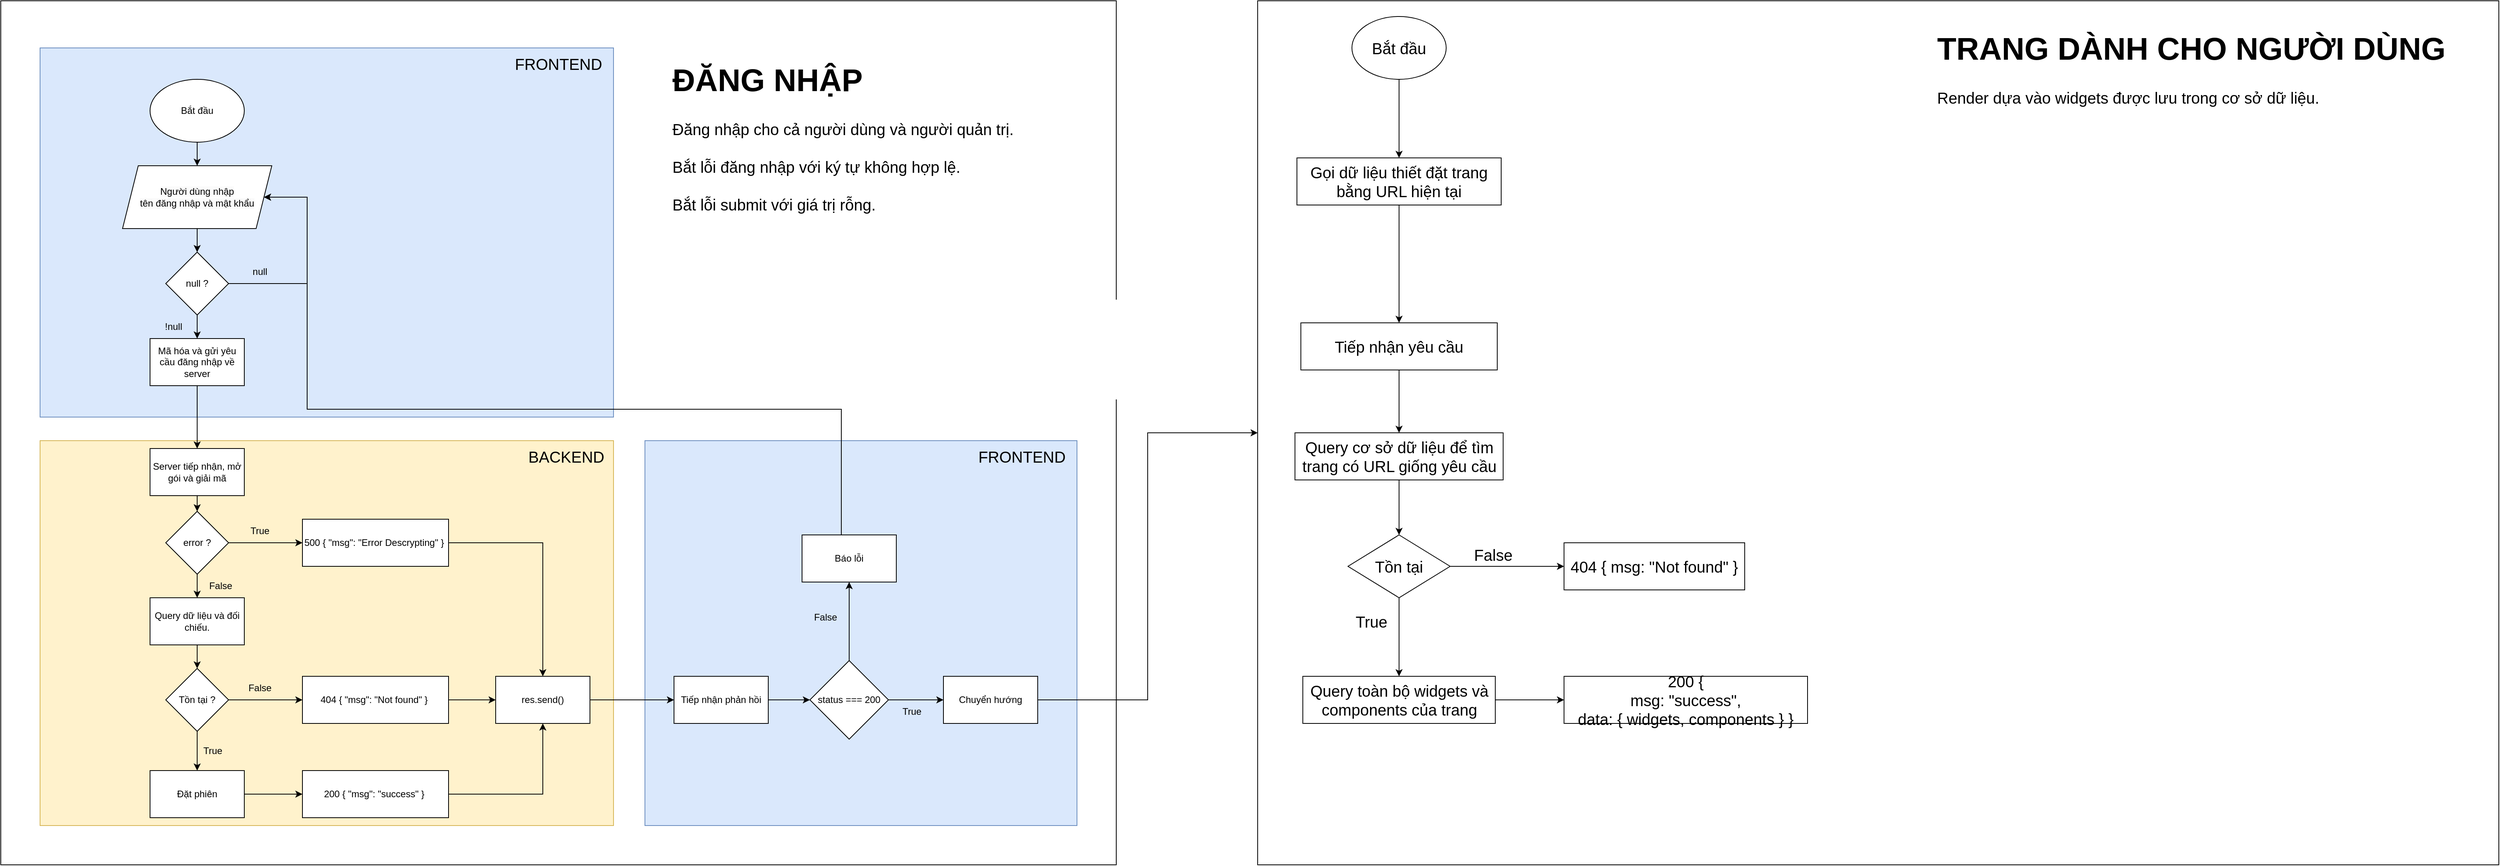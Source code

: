 <mxfile version="20.8.4" type="github">
  <diagram id="BXeGa4pHyN5TkNYhq5iM" name="Trang-1">
    <mxGraphModel dx="1659" dy="1676" grid="1" gridSize="10" guides="1" tooltips="1" connect="1" arrows="1" fold="1" page="1" pageScale="1" pageWidth="827" pageHeight="1169" math="0" shadow="0">
      <root>
        <mxCell id="0" />
        <mxCell id="1" parent="0" />
        <mxCell id="BnuAs7n9klCZgQ8jmztk-78" value="" style="rounded=0;whiteSpace=wrap;html=1;fontSize=20;" vertex="1" parent="1">
          <mxGeometry x="1570" y="-90" width="1580" height="1100" as="geometry" />
        </mxCell>
        <mxCell id="BnuAs7n9klCZgQ8jmztk-73" value="" style="rounded=0;whiteSpace=wrap;html=1;fontSize=20;" vertex="1" parent="1">
          <mxGeometry x="-30" y="-90" width="1420" height="1100" as="geometry" />
        </mxCell>
        <mxCell id="BnuAs7n9klCZgQ8jmztk-67" value="" style="rounded=0;whiteSpace=wrap;html=1;fillColor=#dae8fc;strokeColor=#6c8ebf;" vertex="1" parent="1">
          <mxGeometry x="790" y="470" width="550" height="490" as="geometry" />
        </mxCell>
        <mxCell id="BnuAs7n9klCZgQ8jmztk-66" value="" style="rounded=0;whiteSpace=wrap;html=1;fillColor=#fff2cc;strokeColor=#d6b656;" vertex="1" parent="1">
          <mxGeometry x="20" y="470" width="730" height="490" as="geometry" />
        </mxCell>
        <mxCell id="BnuAs7n9klCZgQ8jmztk-64" value="" style="rounded=0;whiteSpace=wrap;html=1;fillColor=#dae8fc;strokeColor=#6c8ebf;" vertex="1" parent="1">
          <mxGeometry x="20" y="-30" width="730" height="470" as="geometry" />
        </mxCell>
        <mxCell id="BnuAs7n9klCZgQ8jmztk-11" style="edgeStyle=orthogonalEdgeStyle;rounded=0;orthogonalLoop=1;jettySize=auto;html=1;" edge="1" parent="1" source="BnuAs7n9klCZgQ8jmztk-7" target="BnuAs7n9klCZgQ8jmztk-15">
          <mxGeometry relative="1" as="geometry">
            <mxPoint x="220" y="170" as="targetPoint" />
          </mxGeometry>
        </mxCell>
        <mxCell id="BnuAs7n9klCZgQ8jmztk-7" value="Bắt đầu" style="ellipse;whiteSpace=wrap;html=1;" vertex="1" parent="1">
          <mxGeometry x="160" y="10" width="120" height="80" as="geometry" />
        </mxCell>
        <mxCell id="BnuAs7n9klCZgQ8jmztk-10" style="edgeStyle=orthogonalEdgeStyle;rounded=0;orthogonalLoop=1;jettySize=auto;html=1;exitX=0.5;exitY=1;exitDx=0;exitDy=0;" edge="1" parent="1" target="BnuAs7n9klCZgQ8jmztk-9">
          <mxGeometry relative="1" as="geometry">
            <mxPoint x="220" y="230" as="sourcePoint" />
          </mxGeometry>
        </mxCell>
        <mxCell id="BnuAs7n9klCZgQ8jmztk-12" style="edgeStyle=orthogonalEdgeStyle;rounded=0;orthogonalLoop=1;jettySize=auto;html=1;exitX=1;exitY=0.5;exitDx=0;exitDy=0;entryX=1;entryY=0.5;entryDx=0;entryDy=0;" edge="1" parent="1" source="BnuAs7n9klCZgQ8jmztk-9" target="BnuAs7n9klCZgQ8jmztk-15">
          <mxGeometry relative="1" as="geometry">
            <mxPoint x="280" y="200" as="targetPoint" />
            <Array as="points">
              <mxPoint x="360" y="270" />
              <mxPoint x="360" y="160" />
            </Array>
          </mxGeometry>
        </mxCell>
        <mxCell id="BnuAs7n9klCZgQ8jmztk-23" value="" style="edgeStyle=orthogonalEdgeStyle;rounded=0;orthogonalLoop=1;jettySize=auto;html=1;" edge="1" parent="1" source="BnuAs7n9klCZgQ8jmztk-9" target="BnuAs7n9klCZgQ8jmztk-22">
          <mxGeometry relative="1" as="geometry" />
        </mxCell>
        <mxCell id="BnuAs7n9klCZgQ8jmztk-9" value="null ?" style="rhombus;whiteSpace=wrap;html=1;" vertex="1" parent="1">
          <mxGeometry x="180" y="230" width="80" height="80" as="geometry" />
        </mxCell>
        <mxCell id="BnuAs7n9klCZgQ8jmztk-14" value="null" style="text;html=1;strokeColor=none;fillColor=none;align=center;verticalAlign=middle;whiteSpace=wrap;rounded=0;" vertex="1" parent="1">
          <mxGeometry x="270" y="240" width="60" height="30" as="geometry" />
        </mxCell>
        <mxCell id="BnuAs7n9klCZgQ8jmztk-18" style="edgeStyle=orthogonalEdgeStyle;rounded=0;orthogonalLoop=1;jettySize=auto;html=1;entryX=0.5;entryY=0;entryDx=0;entryDy=0;" edge="1" parent="1" source="BnuAs7n9klCZgQ8jmztk-15" target="BnuAs7n9klCZgQ8jmztk-9">
          <mxGeometry relative="1" as="geometry" />
        </mxCell>
        <mxCell id="BnuAs7n9klCZgQ8jmztk-15" value="&lt;span style=&quot;color: rgb(0, 0, 0); font-family: Helvetica; font-size: 12px; font-style: normal; font-variant-ligatures: normal; font-variant-caps: normal; font-weight: 400; letter-spacing: normal; orphans: 2; text-align: center; text-indent: 0px; text-transform: none; widows: 2; word-spacing: 0px; -webkit-text-stroke-width: 0px; background-color: rgb(251, 251, 251); text-decoration-thickness: initial; text-decoration-style: initial; text-decoration-color: initial; float: none; display: inline !important;&quot;&gt;Người dùng nhập &lt;br&gt;tên đăng nhập và mật khẩu&lt;/span&gt;" style="shape=parallelogram;perimeter=parallelogramPerimeter;whiteSpace=wrap;html=1;fixedSize=1;" vertex="1" parent="1">
          <mxGeometry x="125" y="120" width="190" height="80" as="geometry" />
        </mxCell>
        <mxCell id="BnuAs7n9klCZgQ8jmztk-27" style="edgeStyle=orthogonalEdgeStyle;rounded=0;orthogonalLoop=1;jettySize=auto;html=1;" edge="1" parent="1" source="BnuAs7n9klCZgQ8jmztk-22" target="BnuAs7n9klCZgQ8jmztk-26">
          <mxGeometry relative="1" as="geometry" />
        </mxCell>
        <mxCell id="BnuAs7n9klCZgQ8jmztk-22" value="Mã hóa và gửi yêu cầu đăng nhập về server" style="whiteSpace=wrap;html=1;" vertex="1" parent="1">
          <mxGeometry x="160" y="340" width="120" height="60" as="geometry" />
        </mxCell>
        <mxCell id="BnuAs7n9klCZgQ8jmztk-24" value="!null" style="text;html=1;strokeColor=none;fillColor=none;align=center;verticalAlign=middle;whiteSpace=wrap;rounded=0;" vertex="1" parent="1">
          <mxGeometry x="160" y="310" width="60" height="30" as="geometry" />
        </mxCell>
        <mxCell id="BnuAs7n9klCZgQ8jmztk-29" value="" style="edgeStyle=orthogonalEdgeStyle;rounded=0;orthogonalLoop=1;jettySize=auto;html=1;" edge="1" parent="1" source="BnuAs7n9klCZgQ8jmztk-26" target="BnuAs7n9klCZgQ8jmztk-28">
          <mxGeometry relative="1" as="geometry" />
        </mxCell>
        <mxCell id="BnuAs7n9klCZgQ8jmztk-26" value="Server tiếp nhận, mở gói và giải mã" style="whiteSpace=wrap;html=1;" vertex="1" parent="1">
          <mxGeometry x="160" y="480" width="120" height="60" as="geometry" />
        </mxCell>
        <mxCell id="BnuAs7n9klCZgQ8jmztk-31" value="" style="edgeStyle=orthogonalEdgeStyle;rounded=0;orthogonalLoop=1;jettySize=auto;html=1;" edge="1" parent="1" source="BnuAs7n9klCZgQ8jmztk-28" target="BnuAs7n9klCZgQ8jmztk-30">
          <mxGeometry relative="1" as="geometry" />
        </mxCell>
        <mxCell id="BnuAs7n9klCZgQ8jmztk-35" value="" style="edgeStyle=orthogonalEdgeStyle;rounded=0;orthogonalLoop=1;jettySize=auto;html=1;" edge="1" parent="1" source="BnuAs7n9klCZgQ8jmztk-28" target="BnuAs7n9klCZgQ8jmztk-34">
          <mxGeometry relative="1" as="geometry" />
        </mxCell>
        <mxCell id="BnuAs7n9klCZgQ8jmztk-28" value="error ?" style="rhombus;whiteSpace=wrap;html=1;" vertex="1" parent="1">
          <mxGeometry x="180" y="560" width="80" height="80" as="geometry" />
        </mxCell>
        <mxCell id="BnuAs7n9klCZgQ8jmztk-33" value="" style="edgeStyle=orthogonalEdgeStyle;rounded=0;orthogonalLoop=1;jettySize=auto;html=1;" edge="1" parent="1" source="BnuAs7n9klCZgQ8jmztk-30" target="BnuAs7n9klCZgQ8jmztk-32">
          <mxGeometry relative="1" as="geometry" />
        </mxCell>
        <mxCell id="BnuAs7n9klCZgQ8jmztk-30" value="Query dữ liệu và đối chiếu." style="whiteSpace=wrap;html=1;" vertex="1" parent="1">
          <mxGeometry x="160" y="670" width="120" height="60" as="geometry" />
        </mxCell>
        <mxCell id="BnuAs7n9klCZgQ8jmztk-37" style="edgeStyle=orthogonalEdgeStyle;rounded=0;orthogonalLoop=1;jettySize=auto;html=1;" edge="1" parent="1" source="BnuAs7n9klCZgQ8jmztk-32" target="BnuAs7n9klCZgQ8jmztk-36">
          <mxGeometry relative="1" as="geometry" />
        </mxCell>
        <mxCell id="BnuAs7n9klCZgQ8jmztk-40" value="" style="edgeStyle=orthogonalEdgeStyle;rounded=0;orthogonalLoop=1;jettySize=auto;html=1;" edge="1" parent="1" source="BnuAs7n9klCZgQ8jmztk-32" target="BnuAs7n9klCZgQ8jmztk-39">
          <mxGeometry relative="1" as="geometry" />
        </mxCell>
        <mxCell id="BnuAs7n9klCZgQ8jmztk-32" value="Tồn tại ?" style="rhombus;whiteSpace=wrap;html=1;" vertex="1" parent="1">
          <mxGeometry x="180" y="760" width="80" height="80" as="geometry" />
        </mxCell>
        <mxCell id="BnuAs7n9klCZgQ8jmztk-44" style="edgeStyle=orthogonalEdgeStyle;rounded=0;orthogonalLoop=1;jettySize=auto;html=1;entryX=0.5;entryY=0;entryDx=0;entryDy=0;" edge="1" parent="1" source="BnuAs7n9klCZgQ8jmztk-34" target="BnuAs7n9klCZgQ8jmztk-43">
          <mxGeometry relative="1" as="geometry" />
        </mxCell>
        <mxCell id="BnuAs7n9klCZgQ8jmztk-34" value="500 { &quot;msg&quot;: &quot;Error Descrypting&quot; }&amp;nbsp;" style="whiteSpace=wrap;html=1;" vertex="1" parent="1">
          <mxGeometry x="354" y="570" width="186" height="60" as="geometry" />
        </mxCell>
        <mxCell id="BnuAs7n9klCZgQ8jmztk-45" style="edgeStyle=orthogonalEdgeStyle;rounded=0;orthogonalLoop=1;jettySize=auto;html=1;entryX=0;entryY=0.5;entryDx=0;entryDy=0;" edge="1" parent="1" source="BnuAs7n9klCZgQ8jmztk-36" target="BnuAs7n9klCZgQ8jmztk-43">
          <mxGeometry relative="1" as="geometry" />
        </mxCell>
        <mxCell id="BnuAs7n9klCZgQ8jmztk-36" value="404 { &quot;msg&quot;: &quot;Not found&quot; }&amp;nbsp;" style="whiteSpace=wrap;html=1;" vertex="1" parent="1">
          <mxGeometry x="354" y="770" width="186" height="60" as="geometry" />
        </mxCell>
        <mxCell id="BnuAs7n9klCZgQ8jmztk-38" value="False" style="text;html=1;strokeColor=none;fillColor=none;align=center;verticalAlign=middle;whiteSpace=wrap;rounded=0;" vertex="1" parent="1">
          <mxGeometry x="270" y="770" width="60" height="30" as="geometry" />
        </mxCell>
        <mxCell id="BnuAs7n9klCZgQ8jmztk-42" style="edgeStyle=orthogonalEdgeStyle;rounded=0;orthogonalLoop=1;jettySize=auto;html=1;" edge="1" parent="1" source="BnuAs7n9klCZgQ8jmztk-39" target="BnuAs7n9klCZgQ8jmztk-41">
          <mxGeometry relative="1" as="geometry" />
        </mxCell>
        <mxCell id="BnuAs7n9klCZgQ8jmztk-39" value="Đặt phiên" style="whiteSpace=wrap;html=1;" vertex="1" parent="1">
          <mxGeometry x="160" y="890" width="120" height="60" as="geometry" />
        </mxCell>
        <mxCell id="BnuAs7n9klCZgQ8jmztk-46" style="edgeStyle=orthogonalEdgeStyle;rounded=0;orthogonalLoop=1;jettySize=auto;html=1;entryX=0.5;entryY=1;entryDx=0;entryDy=0;" edge="1" parent="1" source="BnuAs7n9klCZgQ8jmztk-41" target="BnuAs7n9klCZgQ8jmztk-43">
          <mxGeometry relative="1" as="geometry" />
        </mxCell>
        <mxCell id="BnuAs7n9klCZgQ8jmztk-41" value="200 { &quot;msg&quot;: &quot;success&quot; }&amp;nbsp;" style="whiteSpace=wrap;html=1;" vertex="1" parent="1">
          <mxGeometry x="354" y="890" width="186" height="60" as="geometry" />
        </mxCell>
        <mxCell id="BnuAs7n9klCZgQ8jmztk-48" style="edgeStyle=orthogonalEdgeStyle;rounded=0;orthogonalLoop=1;jettySize=auto;html=1;" edge="1" parent="1" source="BnuAs7n9klCZgQ8jmztk-43" target="BnuAs7n9klCZgQ8jmztk-47">
          <mxGeometry relative="1" as="geometry" />
        </mxCell>
        <mxCell id="BnuAs7n9klCZgQ8jmztk-43" value="res.send()" style="rounded=0;whiteSpace=wrap;html=1;" vertex="1" parent="1">
          <mxGeometry x="600" y="770" width="120" height="60" as="geometry" />
        </mxCell>
        <mxCell id="BnuAs7n9klCZgQ8jmztk-52" value="" style="edgeStyle=orthogonalEdgeStyle;rounded=0;orthogonalLoop=1;jettySize=auto;html=1;" edge="1" parent="1" source="BnuAs7n9klCZgQ8jmztk-47" target="BnuAs7n9klCZgQ8jmztk-51">
          <mxGeometry relative="1" as="geometry" />
        </mxCell>
        <mxCell id="BnuAs7n9klCZgQ8jmztk-47" value="Tiếp nhận phản hồi" style="rounded=0;whiteSpace=wrap;html=1;" vertex="1" parent="1">
          <mxGeometry x="827" y="770" width="120" height="60" as="geometry" />
        </mxCell>
        <mxCell id="BnuAs7n9klCZgQ8jmztk-60" value="" style="edgeStyle=orthogonalEdgeStyle;rounded=0;orthogonalLoop=1;jettySize=auto;html=1;" edge="1" parent="1" source="BnuAs7n9klCZgQ8jmztk-51" target="BnuAs7n9klCZgQ8jmztk-59">
          <mxGeometry relative="1" as="geometry" />
        </mxCell>
        <mxCell id="BnuAs7n9klCZgQ8jmztk-62" value="" style="edgeStyle=orthogonalEdgeStyle;rounded=0;orthogonalLoop=1;jettySize=auto;html=1;" edge="1" parent="1" source="BnuAs7n9klCZgQ8jmztk-51" target="BnuAs7n9klCZgQ8jmztk-61">
          <mxGeometry relative="1" as="geometry" />
        </mxCell>
        <mxCell id="BnuAs7n9klCZgQ8jmztk-51" value="status === 200" style="rhombus;whiteSpace=wrap;html=1;rounded=0;" vertex="1" parent="1">
          <mxGeometry x="1000" y="750" width="100" height="100" as="geometry" />
        </mxCell>
        <mxCell id="BnuAs7n9klCZgQ8jmztk-53" value="True" style="text;html=1;strokeColor=none;fillColor=none;align=center;verticalAlign=middle;whiteSpace=wrap;rounded=0;" vertex="1" parent="1">
          <mxGeometry x="270" y="570" width="60" height="30" as="geometry" />
        </mxCell>
        <mxCell id="BnuAs7n9klCZgQ8jmztk-55" value="False" style="text;html=1;strokeColor=none;fillColor=none;align=center;verticalAlign=middle;whiteSpace=wrap;rounded=0;" vertex="1" parent="1">
          <mxGeometry x="220" y="640" width="60" height="30" as="geometry" />
        </mxCell>
        <mxCell id="BnuAs7n9klCZgQ8jmztk-56" value="True" style="text;html=1;strokeColor=none;fillColor=none;align=center;verticalAlign=middle;whiteSpace=wrap;rounded=0;" vertex="1" parent="1">
          <mxGeometry x="210" y="850" width="60" height="30" as="geometry" />
        </mxCell>
        <mxCell id="BnuAs7n9klCZgQ8jmztk-57" value="True" style="text;html=1;strokeColor=none;fillColor=none;align=center;verticalAlign=middle;whiteSpace=wrap;rounded=0;" vertex="1" parent="1">
          <mxGeometry x="1100" y="800" width="60" height="30" as="geometry" />
        </mxCell>
        <mxCell id="BnuAs7n9klCZgQ8jmztk-79" style="edgeStyle=orthogonalEdgeStyle;rounded=0;orthogonalLoop=1;jettySize=auto;html=1;entryX=0;entryY=0.5;entryDx=0;entryDy=0;fontSize=20;" edge="1" parent="1" source="BnuAs7n9klCZgQ8jmztk-59" target="BnuAs7n9klCZgQ8jmztk-78">
          <mxGeometry relative="1" as="geometry" />
        </mxCell>
        <mxCell id="BnuAs7n9klCZgQ8jmztk-59" value="Chuyển hướng" style="whiteSpace=wrap;html=1;rounded=0;" vertex="1" parent="1">
          <mxGeometry x="1170" y="770" width="120" height="60" as="geometry" />
        </mxCell>
        <mxCell id="BnuAs7n9klCZgQ8jmztk-63" style="edgeStyle=orthogonalEdgeStyle;rounded=0;orthogonalLoop=1;jettySize=auto;html=1;entryX=1;entryY=0.5;entryDx=0;entryDy=0;" edge="1" parent="1" source="BnuAs7n9klCZgQ8jmztk-61" target="BnuAs7n9klCZgQ8jmztk-15">
          <mxGeometry relative="1" as="geometry">
            <Array as="points">
              <mxPoint x="1040" y="430" />
              <mxPoint x="360" y="430" />
              <mxPoint x="360" y="160" />
            </Array>
          </mxGeometry>
        </mxCell>
        <mxCell id="BnuAs7n9klCZgQ8jmztk-61" value="Báo lỗi" style="whiteSpace=wrap;html=1;rounded=0;" vertex="1" parent="1">
          <mxGeometry x="990" y="590" width="120" height="60" as="geometry" />
        </mxCell>
        <mxCell id="BnuAs7n9klCZgQ8jmztk-69" value="False" style="text;html=1;strokeColor=none;fillColor=none;align=center;verticalAlign=middle;whiteSpace=wrap;rounded=0;" vertex="1" parent="1">
          <mxGeometry x="990" y="680" width="60" height="30" as="geometry" />
        </mxCell>
        <mxCell id="BnuAs7n9klCZgQ8jmztk-70" value="&lt;font style=&quot;font-size: 20px;&quot;&gt;FRONTEND&lt;/font&gt;" style="text;html=1;strokeColor=none;fillColor=none;align=center;verticalAlign=middle;whiteSpace=wrap;rounded=0;" vertex="1" parent="1">
          <mxGeometry x="600" y="-30" width="160" height="40" as="geometry" />
        </mxCell>
        <mxCell id="BnuAs7n9klCZgQ8jmztk-71" value="&lt;font style=&quot;font-size: 20px;&quot;&gt;BACKEND&lt;/font&gt;" style="text;html=1;strokeColor=none;fillColor=none;align=center;verticalAlign=middle;whiteSpace=wrap;rounded=0;" vertex="1" parent="1">
          <mxGeometry x="610" y="470" width="160" height="40" as="geometry" />
        </mxCell>
        <mxCell id="BnuAs7n9klCZgQ8jmztk-72" value="&lt;font style=&quot;font-size: 20px;&quot;&gt;FRONTEND&lt;/font&gt;" style="text;html=1;strokeColor=none;fillColor=none;align=center;verticalAlign=middle;whiteSpace=wrap;rounded=0;" vertex="1" parent="1">
          <mxGeometry x="1190" y="470" width="160" height="40" as="geometry" />
        </mxCell>
        <mxCell id="BnuAs7n9klCZgQ8jmztk-74" value="&lt;h1&gt;ĐĂNG NHẬP&lt;/h1&gt;&lt;div&gt;Đăng nhập cho cả người dùng và người quản trị.&lt;/div&gt;&lt;div&gt;&lt;br&gt;&lt;/div&gt;&lt;div&gt;Bắt lỗi đăng nhập với ký tự không hợp lệ.&lt;/div&gt;&lt;div&gt;&lt;br&gt;&lt;/div&gt;&lt;div&gt;Bắt lỗi submit với giá trị rỗng.&lt;/div&gt;" style="text;html=1;strokeColor=none;fillColor=none;spacing=5;spacingTop=-20;whiteSpace=wrap;overflow=hidden;rounded=0;fontSize=20;" vertex="1" parent="1">
          <mxGeometry x="820" y="-30" width="600" height="470" as="geometry" />
        </mxCell>
        <mxCell id="BnuAs7n9klCZgQ8jmztk-80" value="&lt;h1&gt;TRANG DÀNH CHO NGƯỜI DÙNG&lt;br&gt;&lt;/h1&gt;&lt;div&gt;Render dựa vào widgets được lưu trong cơ sở dữ liệu.&lt;/div&gt;" style="text;html=1;strokeColor=none;fillColor=none;spacing=5;spacingTop=-20;whiteSpace=wrap;overflow=hidden;rounded=0;fontSize=20;" vertex="1" parent="1">
          <mxGeometry x="2430" y="-70" width="680" height="120" as="geometry" />
        </mxCell>
        <mxCell id="BnuAs7n9klCZgQ8jmztk-83" value="" style="edgeStyle=orthogonalEdgeStyle;rounded=0;orthogonalLoop=1;jettySize=auto;html=1;fontSize=20;" edge="1" parent="1" source="BnuAs7n9klCZgQ8jmztk-81" target="BnuAs7n9klCZgQ8jmztk-82">
          <mxGeometry relative="1" as="geometry" />
        </mxCell>
        <mxCell id="BnuAs7n9klCZgQ8jmztk-81" value="Bắt đầu" style="ellipse;whiteSpace=wrap;html=1;fontSize=20;" vertex="1" parent="1">
          <mxGeometry x="1690" y="-70" width="120" height="80" as="geometry" />
        </mxCell>
        <mxCell id="BnuAs7n9klCZgQ8jmztk-86" value="" style="edgeStyle=orthogonalEdgeStyle;rounded=0;orthogonalLoop=1;jettySize=auto;html=1;fontSize=20;" edge="1" parent="1" source="BnuAs7n9klCZgQ8jmztk-82" target="BnuAs7n9klCZgQ8jmztk-85">
          <mxGeometry relative="1" as="geometry" />
        </mxCell>
        <mxCell id="BnuAs7n9klCZgQ8jmztk-82" value="Gọi dữ liệu thiết đặt trang bằng URL hiện tại" style="whiteSpace=wrap;html=1;fontSize=20;" vertex="1" parent="1">
          <mxGeometry x="1620" y="110" width="260" height="60" as="geometry" />
        </mxCell>
        <mxCell id="BnuAs7n9klCZgQ8jmztk-91" value="" style="edgeStyle=orthogonalEdgeStyle;rounded=0;orthogonalLoop=1;jettySize=auto;html=1;fontSize=20;" edge="1" parent="1" source="BnuAs7n9klCZgQ8jmztk-85" target="BnuAs7n9klCZgQ8jmztk-90">
          <mxGeometry relative="1" as="geometry" />
        </mxCell>
        <mxCell id="BnuAs7n9klCZgQ8jmztk-85" value="Tiếp nhận yêu cầu" style="whiteSpace=wrap;html=1;fontSize=20;" vertex="1" parent="1">
          <mxGeometry x="1625" y="320" width="250" height="60" as="geometry" />
        </mxCell>
        <mxCell id="BnuAs7n9klCZgQ8jmztk-93" value="" style="edgeStyle=orthogonalEdgeStyle;rounded=0;orthogonalLoop=1;jettySize=auto;html=1;fontSize=20;" edge="1" parent="1" source="BnuAs7n9klCZgQ8jmztk-90" target="BnuAs7n9klCZgQ8jmztk-92">
          <mxGeometry relative="1" as="geometry" />
        </mxCell>
        <mxCell id="BnuAs7n9klCZgQ8jmztk-90" value="Query cơ sở dữ liệu để tìm trang có URL giống yêu cầu" style="whiteSpace=wrap;html=1;fontSize=20;" vertex="1" parent="1">
          <mxGeometry x="1617.5" y="460" width="265" height="60" as="geometry" />
        </mxCell>
        <mxCell id="BnuAs7n9klCZgQ8jmztk-95" value="" style="edgeStyle=orthogonalEdgeStyle;rounded=0;orthogonalLoop=1;jettySize=auto;html=1;fontSize=20;" edge="1" parent="1" source="BnuAs7n9klCZgQ8jmztk-92" target="BnuAs7n9klCZgQ8jmztk-94">
          <mxGeometry relative="1" as="geometry" />
        </mxCell>
        <mxCell id="BnuAs7n9klCZgQ8jmztk-97" value="" style="edgeStyle=orthogonalEdgeStyle;rounded=0;orthogonalLoop=1;jettySize=auto;html=1;fontSize=20;" edge="1" parent="1" source="BnuAs7n9klCZgQ8jmztk-92" target="BnuAs7n9klCZgQ8jmztk-96">
          <mxGeometry relative="1" as="geometry" />
        </mxCell>
        <mxCell id="BnuAs7n9klCZgQ8jmztk-92" value="Tồn tại" style="rhombus;whiteSpace=wrap;html=1;fontSize=20;" vertex="1" parent="1">
          <mxGeometry x="1685" y="590" width="130" height="80" as="geometry" />
        </mxCell>
        <mxCell id="BnuAs7n9klCZgQ8jmztk-94" value="404 { msg: &quot;Not found&quot; }" style="whiteSpace=wrap;html=1;fontSize=20;" vertex="1" parent="1">
          <mxGeometry x="1960" y="600" width="230" height="60" as="geometry" />
        </mxCell>
        <mxCell id="BnuAs7n9klCZgQ8jmztk-102" value="" style="edgeStyle=orthogonalEdgeStyle;rounded=0;orthogonalLoop=1;jettySize=auto;html=1;fontSize=20;" edge="1" parent="1" source="BnuAs7n9klCZgQ8jmztk-96" target="BnuAs7n9klCZgQ8jmztk-101">
          <mxGeometry relative="1" as="geometry" />
        </mxCell>
        <mxCell id="BnuAs7n9klCZgQ8jmztk-96" value="Query toàn bộ widgets và components của trang" style="whiteSpace=wrap;html=1;fontSize=20;" vertex="1" parent="1">
          <mxGeometry x="1627.5" y="770" width="245" height="60" as="geometry" />
        </mxCell>
        <mxCell id="BnuAs7n9klCZgQ8jmztk-98" value="False" style="text;html=1;strokeColor=none;fillColor=none;align=center;verticalAlign=middle;whiteSpace=wrap;rounded=0;fontSize=20;" vertex="1" parent="1">
          <mxGeometry x="1840" y="600" width="60" height="30" as="geometry" />
        </mxCell>
        <mxCell id="BnuAs7n9klCZgQ8jmztk-99" value="True" style="text;html=1;strokeColor=none;fillColor=none;align=center;verticalAlign=middle;whiteSpace=wrap;rounded=0;fontSize=20;" vertex="1" parent="1">
          <mxGeometry x="1685" y="685" width="60" height="30" as="geometry" />
        </mxCell>
        <mxCell id="BnuAs7n9klCZgQ8jmztk-101" value="200 { &lt;br&gt;msg: &quot;success&quot;, &lt;br&gt;data: { widgets, components } }" style="whiteSpace=wrap;html=1;fontSize=20;" vertex="1" parent="1">
          <mxGeometry x="1960" y="770" width="310" height="60" as="geometry" />
        </mxCell>
      </root>
    </mxGraphModel>
  </diagram>
</mxfile>
